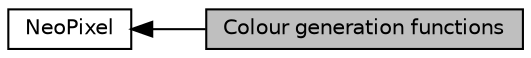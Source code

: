 digraph "Colour generation functions"
{
  edge [fontname="Helvetica",fontsize="10",labelfontname="Helvetica",labelfontsize="10"];
  node [fontname="Helvetica",fontsize="10",shape=record];
  rankdir=LR;
  Node0 [label="Colour generation functions",height=0.2,width=0.4,color="black", fillcolor="grey75", style="filled", fontcolor="black"];
  Node1 [label="NeoPixel",height=0.2,width=0.4,color="black", fillcolor="white", style="filled",URL="$group___neo_pixel.html",tooltip="neopixel driver modules "];
  Node1->Node0 [shape=plaintext, dir="back", style="solid"];
}
